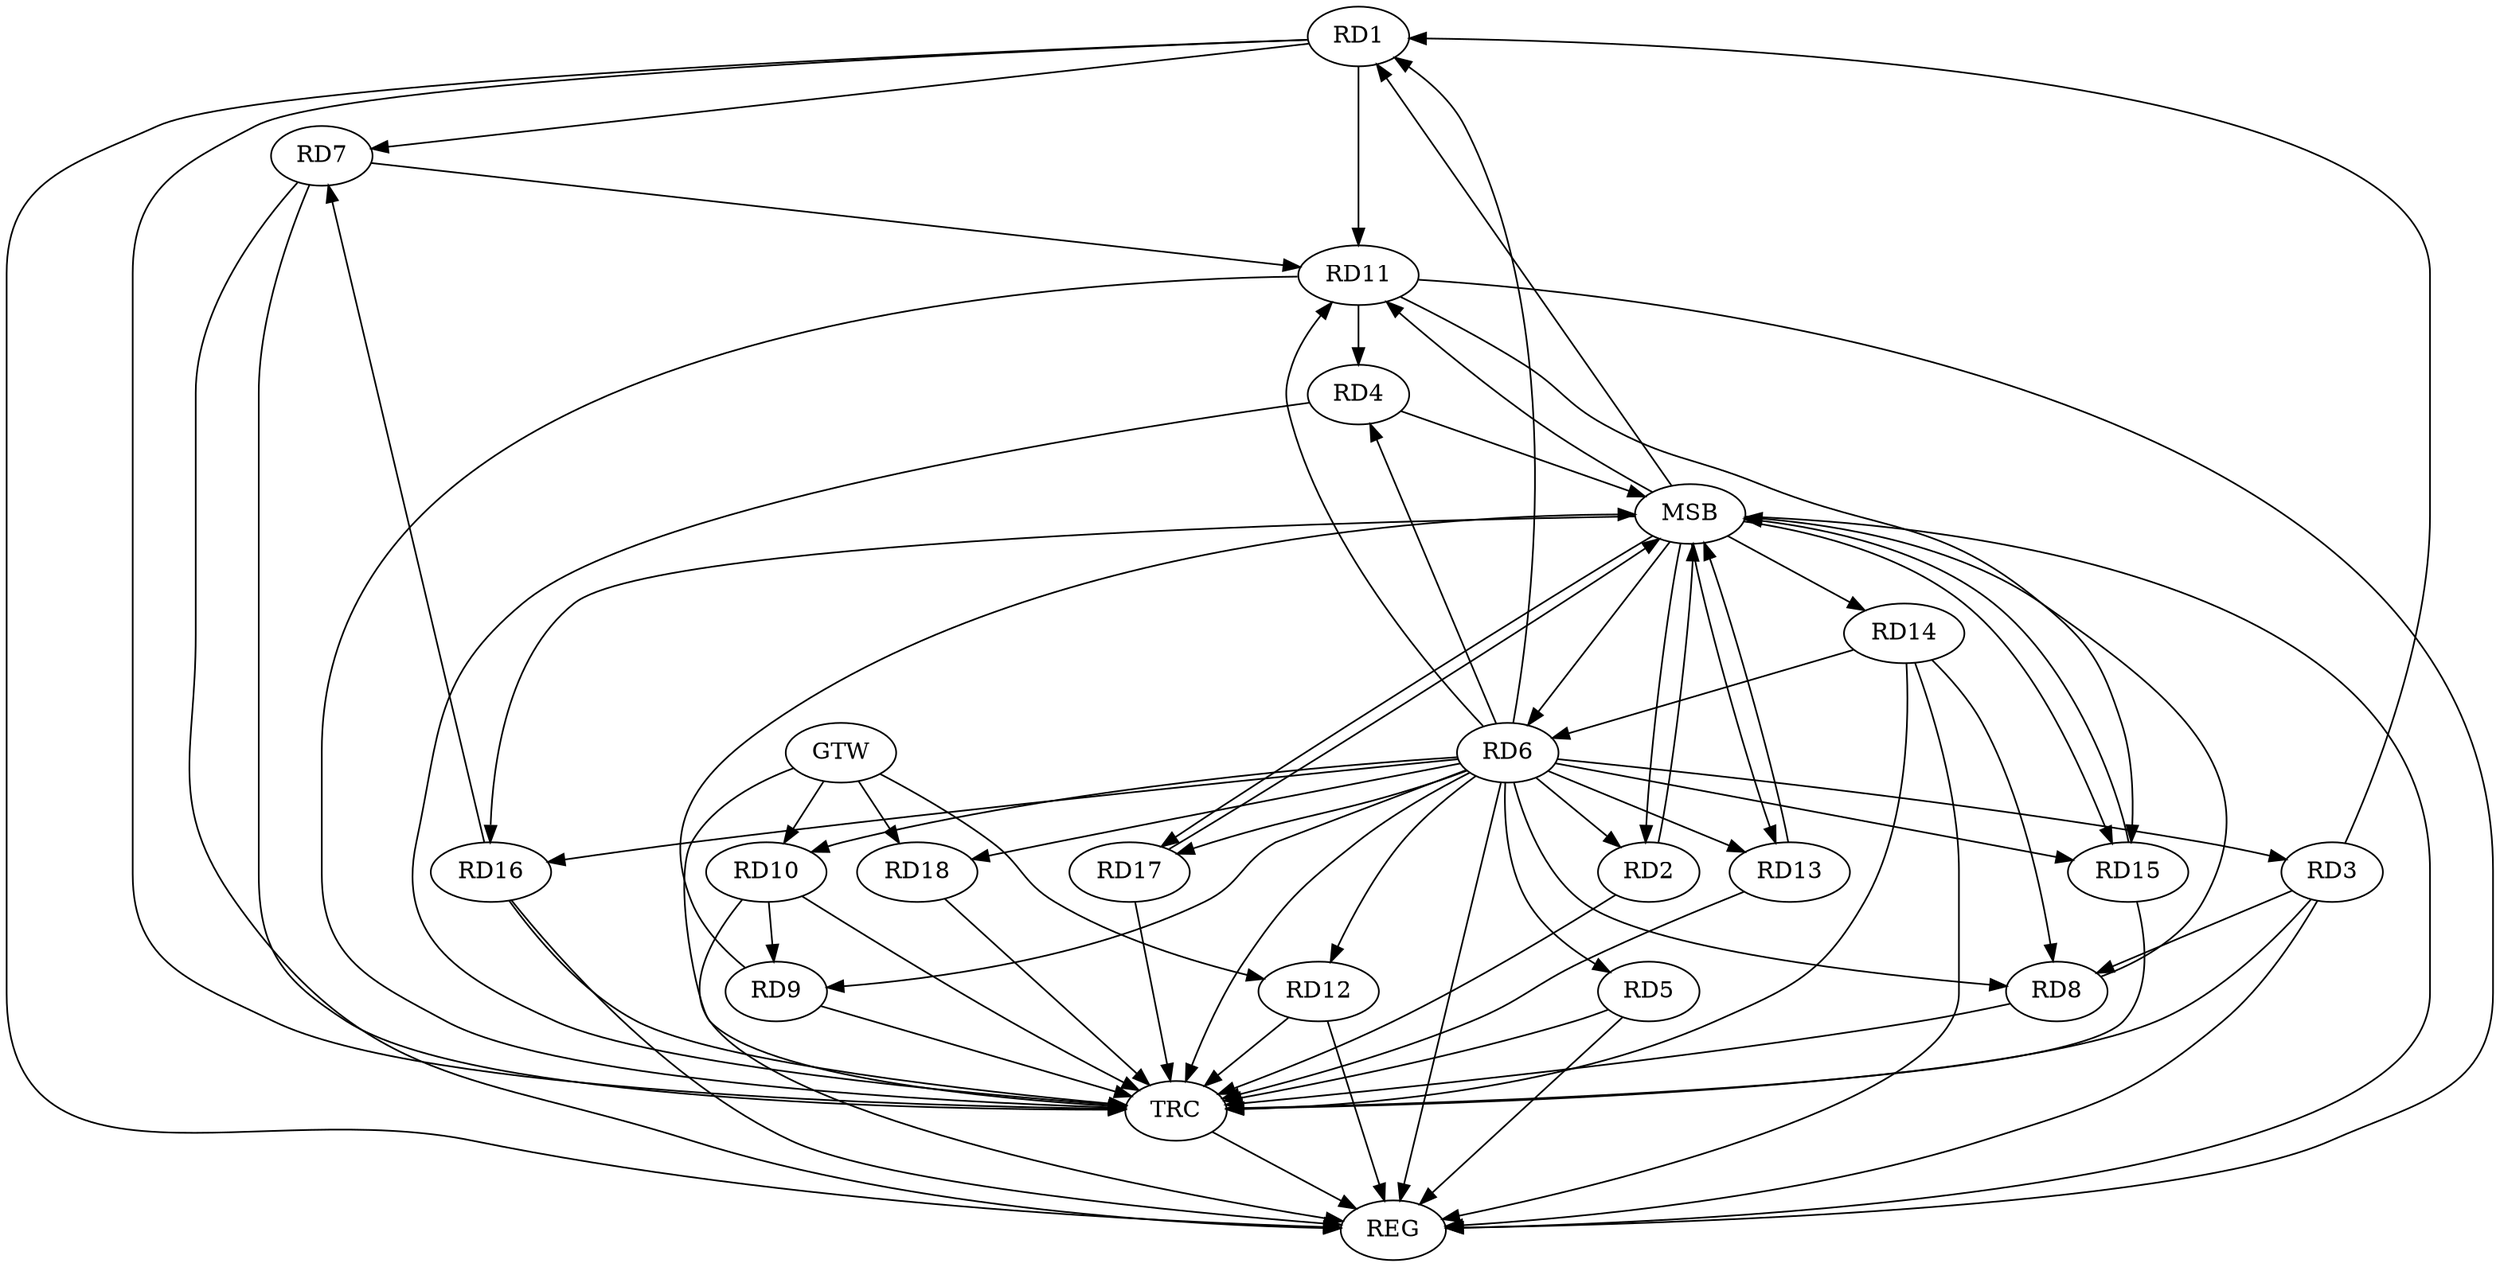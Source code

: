 strict digraph G {
  RD1 [ label="RD1" ];
  RD2 [ label="RD2" ];
  RD3 [ label="RD3" ];
  RD4 [ label="RD4" ];
  RD5 [ label="RD5" ];
  RD6 [ label="RD6" ];
  RD7 [ label="RD7" ];
  RD8 [ label="RD8" ];
  RD9 [ label="RD9" ];
  RD10 [ label="RD10" ];
  RD11 [ label="RD11" ];
  RD12 [ label="RD12" ];
  RD13 [ label="RD13" ];
  RD14 [ label="RD14" ];
  RD15 [ label="RD15" ];
  RD16 [ label="RD16" ];
  RD17 [ label="RD17" ];
  RD18 [ label="RD18" ];
  GTW [ label="GTW" ];
  REG [ label="REG" ];
  MSB [ label="MSB" ];
  TRC [ label="TRC" ];
  RD3 -> RD1;
  RD1 -> RD7;
  RD1 -> RD11;
  RD3 -> RD8;
  RD6 -> RD4;
  RD11 -> RD4;
  RD6 -> RD8;
  RD6 -> RD9;
  RD6 -> RD11;
  RD14 -> RD6;
  RD6 -> RD16;
  RD7 -> RD11;
  RD16 -> RD7;
  RD14 -> RD8;
  RD10 -> RD9;
  RD11 -> RD15;
  GTW -> RD10;
  GTW -> RD12;
  GTW -> RD18;
  RD1 -> REG;
  RD3 -> REG;
  RD5 -> REG;
  RD6 -> REG;
  RD7 -> REG;
  RD10 -> REG;
  RD11 -> REG;
  RD12 -> REG;
  RD14 -> REG;
  RD16 -> REG;
  RD2 -> MSB;
  MSB -> RD11;
  MSB -> REG;
  RD4 -> MSB;
  MSB -> RD6;
  MSB -> RD13;
  MSB -> RD17;
  RD8 -> MSB;
  RD9 -> MSB;
  MSB -> RD2;
  MSB -> RD16;
  RD13 -> MSB;
  MSB -> RD14;
  MSB -> RD15;
  RD15 -> MSB;
  MSB -> RD1;
  RD17 -> MSB;
  RD1 -> TRC;
  RD2 -> TRC;
  RD3 -> TRC;
  RD4 -> TRC;
  RD5 -> TRC;
  RD6 -> TRC;
  RD7 -> TRC;
  RD8 -> TRC;
  RD9 -> TRC;
  RD10 -> TRC;
  RD11 -> TRC;
  RD12 -> TRC;
  RD13 -> TRC;
  RD14 -> TRC;
  RD15 -> TRC;
  RD16 -> TRC;
  RD17 -> TRC;
  RD18 -> TRC;
  GTW -> TRC;
  TRC -> REG;
  RD6 -> RD12;
  RD6 -> RD1;
  RD6 -> RD3;
  RD6 -> RD13;
  RD6 -> RD10;
  RD6 -> RD15;
  RD6 -> RD18;
  RD6 -> RD5;
  RD6 -> RD2;
  RD6 -> RD17;
}
